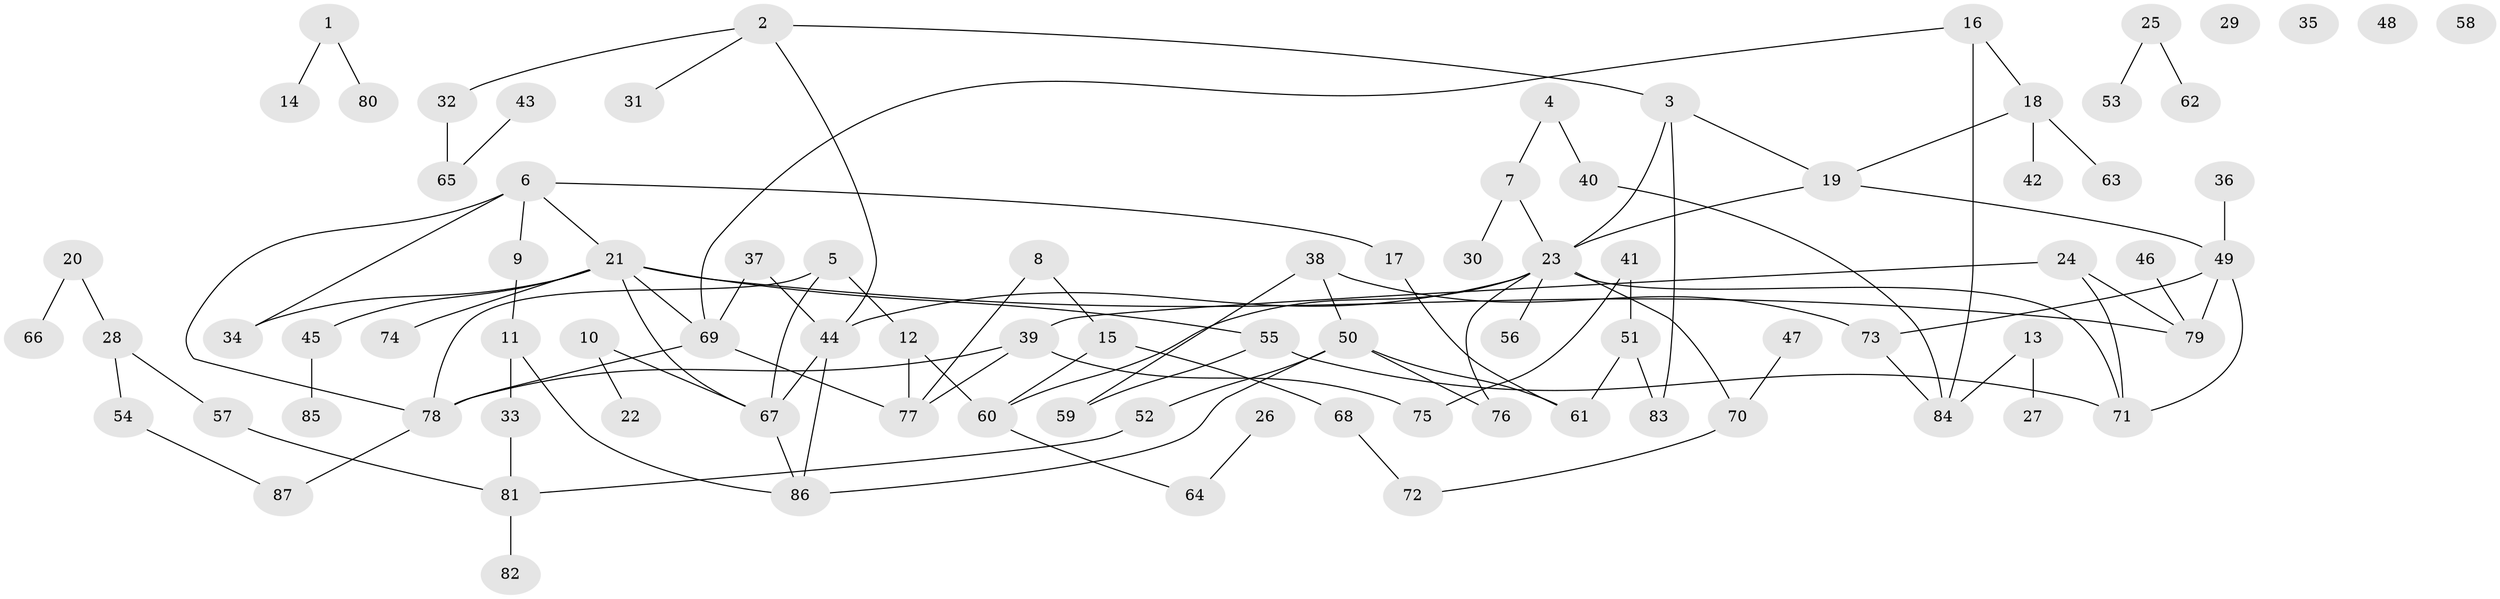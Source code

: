 // coarse degree distribution, {1: 0.2833333333333333, 6: 0.05, 2: 0.23333333333333334, 4: 0.08333333333333333, 3: 0.13333333333333333, 5: 0.08333333333333333, 7: 0.05, 9: 0.016666666666666666, 0: 0.06666666666666667}
// Generated by graph-tools (version 1.1) at 2025/23/03/03/25 07:23:26]
// undirected, 87 vertices, 109 edges
graph export_dot {
graph [start="1"]
  node [color=gray90,style=filled];
  1;
  2;
  3;
  4;
  5;
  6;
  7;
  8;
  9;
  10;
  11;
  12;
  13;
  14;
  15;
  16;
  17;
  18;
  19;
  20;
  21;
  22;
  23;
  24;
  25;
  26;
  27;
  28;
  29;
  30;
  31;
  32;
  33;
  34;
  35;
  36;
  37;
  38;
  39;
  40;
  41;
  42;
  43;
  44;
  45;
  46;
  47;
  48;
  49;
  50;
  51;
  52;
  53;
  54;
  55;
  56;
  57;
  58;
  59;
  60;
  61;
  62;
  63;
  64;
  65;
  66;
  67;
  68;
  69;
  70;
  71;
  72;
  73;
  74;
  75;
  76;
  77;
  78;
  79;
  80;
  81;
  82;
  83;
  84;
  85;
  86;
  87;
  1 -- 14;
  1 -- 80;
  2 -- 3;
  2 -- 31;
  2 -- 32;
  2 -- 44;
  3 -- 19;
  3 -- 23;
  3 -- 83;
  4 -- 7;
  4 -- 40;
  5 -- 12;
  5 -- 67;
  5 -- 78;
  6 -- 9;
  6 -- 17;
  6 -- 21;
  6 -- 34;
  6 -- 78;
  7 -- 23;
  7 -- 30;
  8 -- 15;
  8 -- 77;
  9 -- 11;
  10 -- 22;
  10 -- 67;
  11 -- 33;
  11 -- 86;
  12 -- 60;
  12 -- 77;
  13 -- 27;
  13 -- 84;
  15 -- 60;
  15 -- 68;
  16 -- 18;
  16 -- 69;
  16 -- 84;
  17 -- 61;
  18 -- 19;
  18 -- 42;
  18 -- 63;
  19 -- 23;
  19 -- 49;
  20 -- 28;
  20 -- 66;
  21 -- 34;
  21 -- 45;
  21 -- 55;
  21 -- 67;
  21 -- 69;
  21 -- 74;
  21 -- 79;
  23 -- 44;
  23 -- 56;
  23 -- 60;
  23 -- 70;
  23 -- 71;
  23 -- 76;
  24 -- 39;
  24 -- 71;
  24 -- 79;
  25 -- 53;
  25 -- 62;
  26 -- 64;
  28 -- 54;
  28 -- 57;
  32 -- 65;
  33 -- 81;
  36 -- 49;
  37 -- 44;
  37 -- 69;
  38 -- 50;
  38 -- 59;
  38 -- 73;
  39 -- 75;
  39 -- 77;
  39 -- 78;
  40 -- 84;
  41 -- 51;
  41 -- 75;
  43 -- 65;
  44 -- 67;
  44 -- 86;
  45 -- 85;
  46 -- 79;
  47 -- 70;
  49 -- 71;
  49 -- 73;
  49 -- 79;
  50 -- 52;
  50 -- 61;
  50 -- 76;
  50 -- 86;
  51 -- 61;
  51 -- 83;
  52 -- 81;
  54 -- 87;
  55 -- 59;
  55 -- 71;
  57 -- 81;
  60 -- 64;
  67 -- 86;
  68 -- 72;
  69 -- 77;
  69 -- 78;
  70 -- 72;
  73 -- 84;
  78 -- 87;
  81 -- 82;
}
